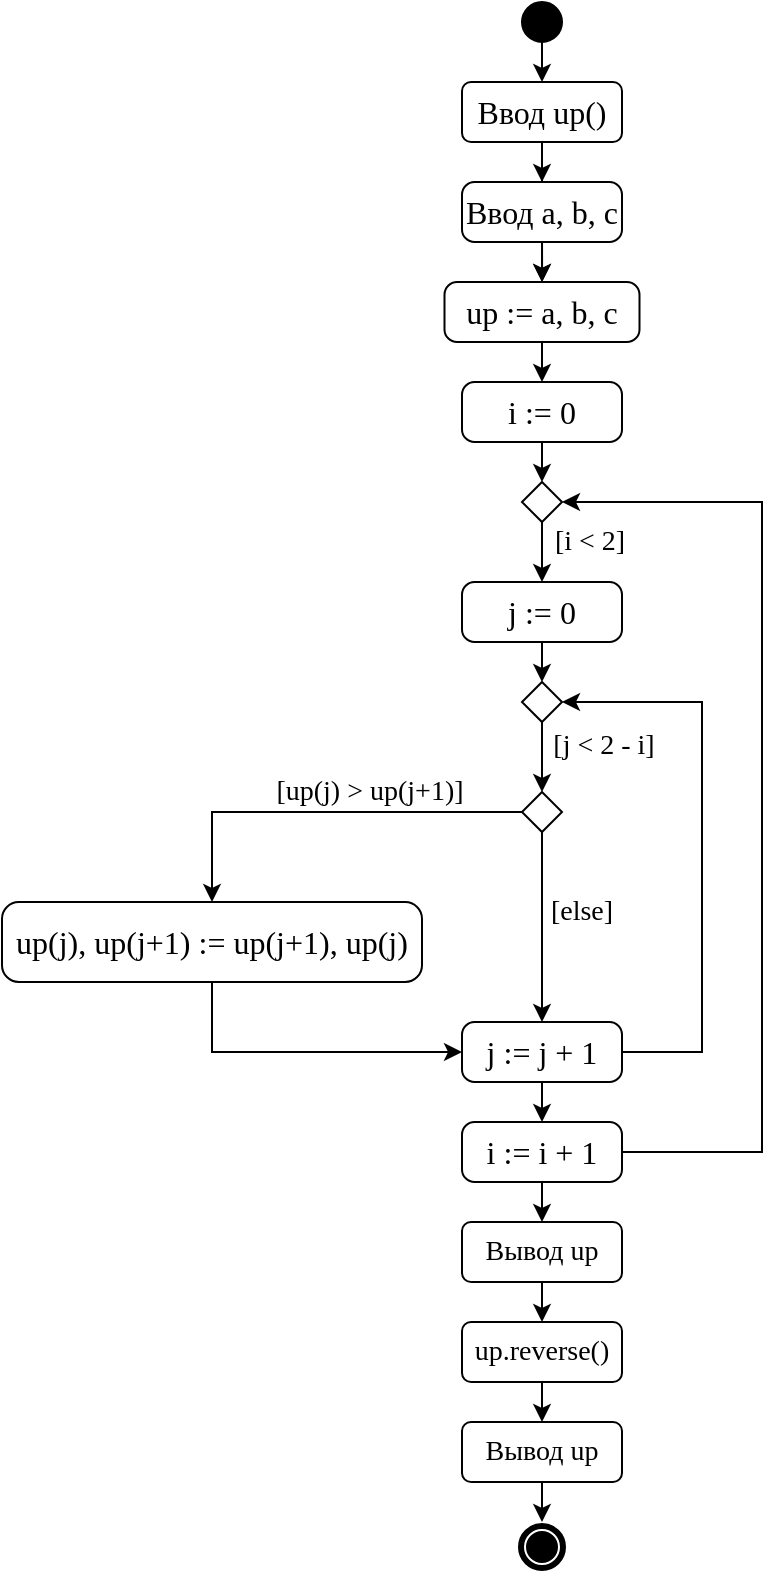 <mxfile version="22.1.4" type="device">
  <diagram name="Страница — 1" id="cHZNkrMKi43Qzql3qhIE">
    <mxGraphModel dx="830" dy="461" grid="1" gridSize="10" guides="1" tooltips="1" connect="1" arrows="1" fold="1" page="1" pageScale="1" pageWidth="827" pageHeight="1169" math="0" shadow="0">
      <root>
        <mxCell id="0" />
        <mxCell id="1" parent="0" />
        <mxCell id="61AYmdqy4JAuTxoMonif-6" style="edgeStyle=orthogonalEdgeStyle;rounded=0;orthogonalLoop=1;jettySize=auto;html=1;exitX=0.5;exitY=1;exitDx=0;exitDy=0;entryX=0.5;entryY=0;entryDx=0;entryDy=0;" edge="1" parent="1" source="61AYmdqy4JAuTxoMonif-1" target="61AYmdqy4JAuTxoMonif-4">
          <mxGeometry relative="1" as="geometry" />
        </mxCell>
        <mxCell id="61AYmdqy4JAuTxoMonif-11" value="" style="edgeStyle=orthogonalEdgeStyle;rounded=0;orthogonalLoop=1;jettySize=auto;html=1;" edge="1" parent="1" source="61AYmdqy4JAuTxoMonif-1" target="61AYmdqy4JAuTxoMonif-10">
          <mxGeometry relative="1" as="geometry" />
        </mxCell>
        <mxCell id="61AYmdqy4JAuTxoMonif-1" value="&lt;font style=&quot;font-size: 16px;&quot; face=&quot;Times New Roman&quot;&gt;Ввод up()&lt;/font&gt;" style="rounded=1;whiteSpace=wrap;html=1;" vertex="1" parent="1">
          <mxGeometry x="360" y="230" width="80" height="30" as="geometry" />
        </mxCell>
        <mxCell id="61AYmdqy4JAuTxoMonif-5" style="edgeStyle=orthogonalEdgeStyle;rounded=0;orthogonalLoop=1;jettySize=auto;html=1;exitX=0.5;exitY=1;exitDx=0;exitDy=0;entryX=0.5;entryY=0;entryDx=0;entryDy=0;" edge="1" parent="1" source="61AYmdqy4JAuTxoMonif-2" target="61AYmdqy4JAuTxoMonif-1">
          <mxGeometry relative="1" as="geometry" />
        </mxCell>
        <mxCell id="61AYmdqy4JAuTxoMonif-2" value="" style="ellipse;whiteSpace=wrap;html=1;aspect=fixed;fillColor=#000000;" vertex="1" parent="1">
          <mxGeometry x="390" y="190" width="20" height="20" as="geometry" />
        </mxCell>
        <mxCell id="61AYmdqy4JAuTxoMonif-3" value="" style="ellipse;shape=doubleEllipse;whiteSpace=wrap;html=1;aspect=fixed;fillColor=#000000;strokeColor=#ffffff;direction=south;" vertex="1" parent="1">
          <mxGeometry x="387.5" y="950" width="25" height="25" as="geometry" />
        </mxCell>
        <mxCell id="61AYmdqy4JAuTxoMonif-9" style="edgeStyle=orthogonalEdgeStyle;rounded=0;orthogonalLoop=1;jettySize=auto;html=1;exitX=0.5;exitY=1;exitDx=0;exitDy=0;entryX=0.5;entryY=0;entryDx=0;entryDy=0;" edge="1" parent="1" source="61AYmdqy4JAuTxoMonif-4">
          <mxGeometry relative="1" as="geometry">
            <mxPoint x="400" y="330" as="targetPoint" />
          </mxGeometry>
        </mxCell>
        <mxCell id="61AYmdqy4JAuTxoMonif-4" value="&lt;font style=&quot;font-size: 16px;&quot; face=&quot;Times New Roman&quot;&gt;Ввод a, b, c&lt;/font&gt;" style="rounded=1;whiteSpace=wrap;html=1;arcSize=21;" vertex="1" parent="1">
          <mxGeometry x="360" y="280" width="80" height="30" as="geometry" />
        </mxCell>
        <mxCell id="61AYmdqy4JAuTxoMonif-13" style="edgeStyle=orthogonalEdgeStyle;rounded=0;orthogonalLoop=1;jettySize=auto;html=1;exitX=0.5;exitY=1;exitDx=0;exitDy=0;entryX=0.5;entryY=0;entryDx=0;entryDy=0;" edge="1" parent="1" source="61AYmdqy4JAuTxoMonif-10" target="61AYmdqy4JAuTxoMonif-12">
          <mxGeometry relative="1" as="geometry" />
        </mxCell>
        <mxCell id="61AYmdqy4JAuTxoMonif-10" value="&lt;font style=&quot;font-size: 16px;&quot; face=&quot;Times New Roman&quot;&gt;up := a, b, c&lt;/font&gt;" style="rounded=1;whiteSpace=wrap;html=1;arcSize=21;" vertex="1" parent="1">
          <mxGeometry x="351.25" y="330" width="97.5" height="30" as="geometry" />
        </mxCell>
        <mxCell id="61AYmdqy4JAuTxoMonif-17" style="edgeStyle=orthogonalEdgeStyle;rounded=0;orthogonalLoop=1;jettySize=auto;html=1;exitX=0.5;exitY=1;exitDx=0;exitDy=0;entryX=0.5;entryY=0;entryDx=0;entryDy=0;" edge="1" parent="1" source="61AYmdqy4JAuTxoMonif-12" target="61AYmdqy4JAuTxoMonif-14">
          <mxGeometry relative="1" as="geometry" />
        </mxCell>
        <mxCell id="61AYmdqy4JAuTxoMonif-12" value="&lt;font style=&quot;font-size: 16px;&quot; face=&quot;Times New Roman&quot;&gt;i := 0&lt;/font&gt;" style="rounded=1;whiteSpace=wrap;html=1;arcSize=21;" vertex="1" parent="1">
          <mxGeometry x="360" y="380" width="80" height="30" as="geometry" />
        </mxCell>
        <mxCell id="61AYmdqy4JAuTxoMonif-20" style="edgeStyle=orthogonalEdgeStyle;rounded=0;orthogonalLoop=1;jettySize=auto;html=1;exitX=0.5;exitY=1;exitDx=0;exitDy=0;entryX=0.5;entryY=0;entryDx=0;entryDy=0;" edge="1" parent="1" source="61AYmdqy4JAuTxoMonif-14" target="61AYmdqy4JAuTxoMonif-19">
          <mxGeometry relative="1" as="geometry" />
        </mxCell>
        <mxCell id="61AYmdqy4JAuTxoMonif-14" value="" style="rhombus;whiteSpace=wrap;html=1;" vertex="1" parent="1">
          <mxGeometry x="390" y="430" width="20" height="20" as="geometry" />
        </mxCell>
        <mxCell id="61AYmdqy4JAuTxoMonif-18" value="&lt;font style=&quot;font-size: 14px;&quot; face=&quot;Times New Roman&quot;&gt;[i &amp;lt; 2]&lt;/font&gt;" style="text;html=1;strokeColor=none;fillColor=none;align=center;verticalAlign=middle;whiteSpace=wrap;rounded=0;" vertex="1" parent="1">
          <mxGeometry x="394" y="445" width="60" height="30" as="geometry" />
        </mxCell>
        <mxCell id="61AYmdqy4JAuTxoMonif-22" style="edgeStyle=orthogonalEdgeStyle;rounded=0;orthogonalLoop=1;jettySize=auto;html=1;exitX=0.5;exitY=1;exitDx=0;exitDy=0;entryX=0.5;entryY=0;entryDx=0;entryDy=0;" edge="1" parent="1" source="61AYmdqy4JAuTxoMonif-19" target="61AYmdqy4JAuTxoMonif-21">
          <mxGeometry relative="1" as="geometry" />
        </mxCell>
        <mxCell id="61AYmdqy4JAuTxoMonif-19" value="&lt;font style=&quot;font-size: 16px;&quot; face=&quot;Times New Roman&quot;&gt;j := 0&lt;/font&gt;" style="rounded=1;whiteSpace=wrap;html=1;arcSize=21;" vertex="1" parent="1">
          <mxGeometry x="360" y="480" width="80" height="30" as="geometry" />
        </mxCell>
        <mxCell id="61AYmdqy4JAuTxoMonif-24" style="edgeStyle=orthogonalEdgeStyle;rounded=0;orthogonalLoop=1;jettySize=auto;html=1;exitX=0.5;exitY=1;exitDx=0;exitDy=0;entryX=0.5;entryY=0;entryDx=0;entryDy=0;" edge="1" parent="1" source="61AYmdqy4JAuTxoMonif-21" target="61AYmdqy4JAuTxoMonif-23">
          <mxGeometry relative="1" as="geometry" />
        </mxCell>
        <mxCell id="61AYmdqy4JAuTxoMonif-21" value="" style="rhombus;whiteSpace=wrap;html=1;" vertex="1" parent="1">
          <mxGeometry x="390" y="530" width="20" height="20" as="geometry" />
        </mxCell>
        <mxCell id="61AYmdqy4JAuTxoMonif-27" style="edgeStyle=orthogonalEdgeStyle;rounded=0;orthogonalLoop=1;jettySize=auto;html=1;exitX=0;exitY=0.5;exitDx=0;exitDy=0;entryX=0.5;entryY=0;entryDx=0;entryDy=0;" edge="1" parent="1" source="61AYmdqy4JAuTxoMonif-23" target="61AYmdqy4JAuTxoMonif-26">
          <mxGeometry relative="1" as="geometry" />
        </mxCell>
        <mxCell id="61AYmdqy4JAuTxoMonif-32" style="edgeStyle=orthogonalEdgeStyle;rounded=0;orthogonalLoop=1;jettySize=auto;html=1;exitX=0.5;exitY=1;exitDx=0;exitDy=0;entryX=0.5;entryY=0;entryDx=0;entryDy=0;" edge="1" parent="1" source="61AYmdqy4JAuTxoMonif-23" target="61AYmdqy4JAuTxoMonif-28">
          <mxGeometry relative="1" as="geometry" />
        </mxCell>
        <mxCell id="61AYmdqy4JAuTxoMonif-23" value="" style="rhombus;whiteSpace=wrap;html=1;" vertex="1" parent="1">
          <mxGeometry x="390" y="585" width="20" height="20" as="geometry" />
        </mxCell>
        <mxCell id="61AYmdqy4JAuTxoMonif-25" value="&lt;font style=&quot;font-size: 14px;&quot; face=&quot;Times New Roman&quot;&gt;[j &amp;lt; 2 - i]&lt;/font&gt;" style="text;html=1;strokeColor=none;fillColor=none;align=center;verticalAlign=middle;whiteSpace=wrap;rounded=0;" vertex="1" parent="1">
          <mxGeometry x="401" y="547" width="60" height="30" as="geometry" />
        </mxCell>
        <mxCell id="61AYmdqy4JAuTxoMonif-30" style="edgeStyle=orthogonalEdgeStyle;rounded=0;orthogonalLoop=1;jettySize=auto;html=1;exitX=0.5;exitY=1;exitDx=0;exitDy=0;entryX=0;entryY=0.5;entryDx=0;entryDy=0;" edge="1" parent="1" source="61AYmdqy4JAuTxoMonif-26" target="61AYmdqy4JAuTxoMonif-28">
          <mxGeometry relative="1" as="geometry" />
        </mxCell>
        <mxCell id="61AYmdqy4JAuTxoMonif-26" value="&lt;font style=&quot;font-size: 16px;&quot; face=&quot;Times New Roman&quot;&gt;up(j), up(j+1) := up(j+1), up(j)&lt;/font&gt;" style="rounded=1;whiteSpace=wrap;html=1;arcSize=21;" vertex="1" parent="1">
          <mxGeometry x="130" y="640" width="210" height="40" as="geometry" />
        </mxCell>
        <mxCell id="61AYmdqy4JAuTxoMonif-35" style="edgeStyle=orthogonalEdgeStyle;rounded=0;orthogonalLoop=1;jettySize=auto;html=1;exitX=0.5;exitY=1;exitDx=0;exitDy=0;entryX=0.5;entryY=0;entryDx=0;entryDy=0;" edge="1" parent="1" source="61AYmdqy4JAuTxoMonif-28" target="61AYmdqy4JAuTxoMonif-29">
          <mxGeometry relative="1" as="geometry" />
        </mxCell>
        <mxCell id="61AYmdqy4JAuTxoMonif-37" style="edgeStyle=orthogonalEdgeStyle;rounded=0;orthogonalLoop=1;jettySize=auto;html=1;exitX=1;exitY=0.5;exitDx=0;exitDy=0;entryX=1;entryY=0.5;entryDx=0;entryDy=0;" edge="1" parent="1" source="61AYmdqy4JAuTxoMonif-28" target="61AYmdqy4JAuTxoMonif-21">
          <mxGeometry relative="1" as="geometry">
            <Array as="points">
              <mxPoint x="480" y="715" />
              <mxPoint x="480" y="540" />
            </Array>
          </mxGeometry>
        </mxCell>
        <mxCell id="61AYmdqy4JAuTxoMonif-28" value="&lt;font style=&quot;font-size: 16px;&quot; face=&quot;Times New Roman&quot;&gt;j := j + 1&lt;/font&gt;" style="rounded=1;whiteSpace=wrap;html=1;arcSize=21;" vertex="1" parent="1">
          <mxGeometry x="360" y="700" width="80" height="30" as="geometry" />
        </mxCell>
        <mxCell id="61AYmdqy4JAuTxoMonif-36" style="edgeStyle=orthogonalEdgeStyle;rounded=0;orthogonalLoop=1;jettySize=auto;html=1;exitX=1;exitY=0.5;exitDx=0;exitDy=0;entryX=1;entryY=0.5;entryDx=0;entryDy=0;" edge="1" parent="1" source="61AYmdqy4JAuTxoMonif-29" target="61AYmdqy4JAuTxoMonif-14">
          <mxGeometry relative="1" as="geometry">
            <Array as="points">
              <mxPoint x="510" y="765" />
              <mxPoint x="510" y="440" />
            </Array>
          </mxGeometry>
        </mxCell>
        <mxCell id="61AYmdqy4JAuTxoMonif-41" style="edgeStyle=orthogonalEdgeStyle;rounded=0;orthogonalLoop=1;jettySize=auto;html=1;exitX=0.5;exitY=1;exitDx=0;exitDy=0;entryX=0.5;entryY=0;entryDx=0;entryDy=0;" edge="1" parent="1" source="61AYmdqy4JAuTxoMonif-29" target="61AYmdqy4JAuTxoMonif-38">
          <mxGeometry relative="1" as="geometry" />
        </mxCell>
        <mxCell id="61AYmdqy4JAuTxoMonif-29" value="&lt;font style=&quot;font-size: 16px;&quot; face=&quot;Times New Roman&quot;&gt;i := i + 1&lt;/font&gt;" style="rounded=1;whiteSpace=wrap;html=1;arcSize=21;" vertex="1" parent="1">
          <mxGeometry x="360" y="750" width="80" height="30" as="geometry" />
        </mxCell>
        <mxCell id="61AYmdqy4JAuTxoMonif-33" value="&lt;font style=&quot;font-size: 14px;&quot; face=&quot;Times New Roman&quot;&gt;[up(j) &amp;gt; up(j+1)]&lt;/font&gt;" style="text;html=1;strokeColor=none;fillColor=none;align=center;verticalAlign=middle;whiteSpace=wrap;rounded=0;" vertex="1" parent="1">
          <mxGeometry x="264" y="570" width="100" height="30" as="geometry" />
        </mxCell>
        <mxCell id="61AYmdqy4JAuTxoMonif-34" value="&lt;font style=&quot;font-size: 14px;&quot; face=&quot;Times New Roman&quot;&gt;[else]&lt;/font&gt;" style="text;html=1;strokeColor=none;fillColor=none;align=center;verticalAlign=middle;whiteSpace=wrap;rounded=0;" vertex="1" parent="1">
          <mxGeometry x="390" y="630" width="60" height="30" as="geometry" />
        </mxCell>
        <mxCell id="61AYmdqy4JAuTxoMonif-42" style="edgeStyle=orthogonalEdgeStyle;rounded=0;orthogonalLoop=1;jettySize=auto;html=1;exitX=0.5;exitY=1;exitDx=0;exitDy=0;entryX=0.5;entryY=0;entryDx=0;entryDy=0;" edge="1" parent="1" source="61AYmdqy4JAuTxoMonif-38" target="61AYmdqy4JAuTxoMonif-39">
          <mxGeometry relative="1" as="geometry" />
        </mxCell>
        <mxCell id="61AYmdqy4JAuTxoMonif-38" value="&lt;font style=&quot;font-size: 14px;&quot; face=&quot;Times New Roman&quot;&gt;&lt;font style=&quot;font-size: 14px;&quot;&gt;Вывод up&lt;/font&gt;&lt;/font&gt;" style="rounded=1;whiteSpace=wrap;html=1;" vertex="1" parent="1">
          <mxGeometry x="360" y="800" width="80" height="30" as="geometry" />
        </mxCell>
        <mxCell id="61AYmdqy4JAuTxoMonif-43" style="edgeStyle=orthogonalEdgeStyle;rounded=0;orthogonalLoop=1;jettySize=auto;html=1;exitX=0.5;exitY=1;exitDx=0;exitDy=0;entryX=0.5;entryY=0;entryDx=0;entryDy=0;" edge="1" parent="1" source="61AYmdqy4JAuTxoMonif-39" target="61AYmdqy4JAuTxoMonif-40">
          <mxGeometry relative="1" as="geometry" />
        </mxCell>
        <mxCell id="61AYmdqy4JAuTxoMonif-39" value="&lt;font style=&quot;font-size: 14px;&quot; face=&quot;Times New Roman&quot;&gt;&lt;font style=&quot;font-size: 14px;&quot;&gt;up.reverse()&lt;/font&gt;&lt;/font&gt;" style="rounded=1;whiteSpace=wrap;html=1;" vertex="1" parent="1">
          <mxGeometry x="360" y="850" width="80" height="30" as="geometry" />
        </mxCell>
        <mxCell id="61AYmdqy4JAuTxoMonif-44" style="edgeStyle=orthogonalEdgeStyle;rounded=0;orthogonalLoop=1;jettySize=auto;html=1;exitX=0.5;exitY=1;exitDx=0;exitDy=0;entryX=0;entryY=0.5;entryDx=0;entryDy=0;" edge="1" parent="1" source="61AYmdqy4JAuTxoMonif-40" target="61AYmdqy4JAuTxoMonif-3">
          <mxGeometry relative="1" as="geometry" />
        </mxCell>
        <mxCell id="61AYmdqy4JAuTxoMonif-40" value="&lt;font style=&quot;font-size: 14px;&quot; face=&quot;Times New Roman&quot;&gt;&lt;font style=&quot;font-size: 14px;&quot;&gt;Вывод up&lt;/font&gt;&lt;/font&gt;" style="rounded=1;whiteSpace=wrap;html=1;" vertex="1" parent="1">
          <mxGeometry x="360" y="900" width="80" height="30" as="geometry" />
        </mxCell>
      </root>
    </mxGraphModel>
  </diagram>
</mxfile>
